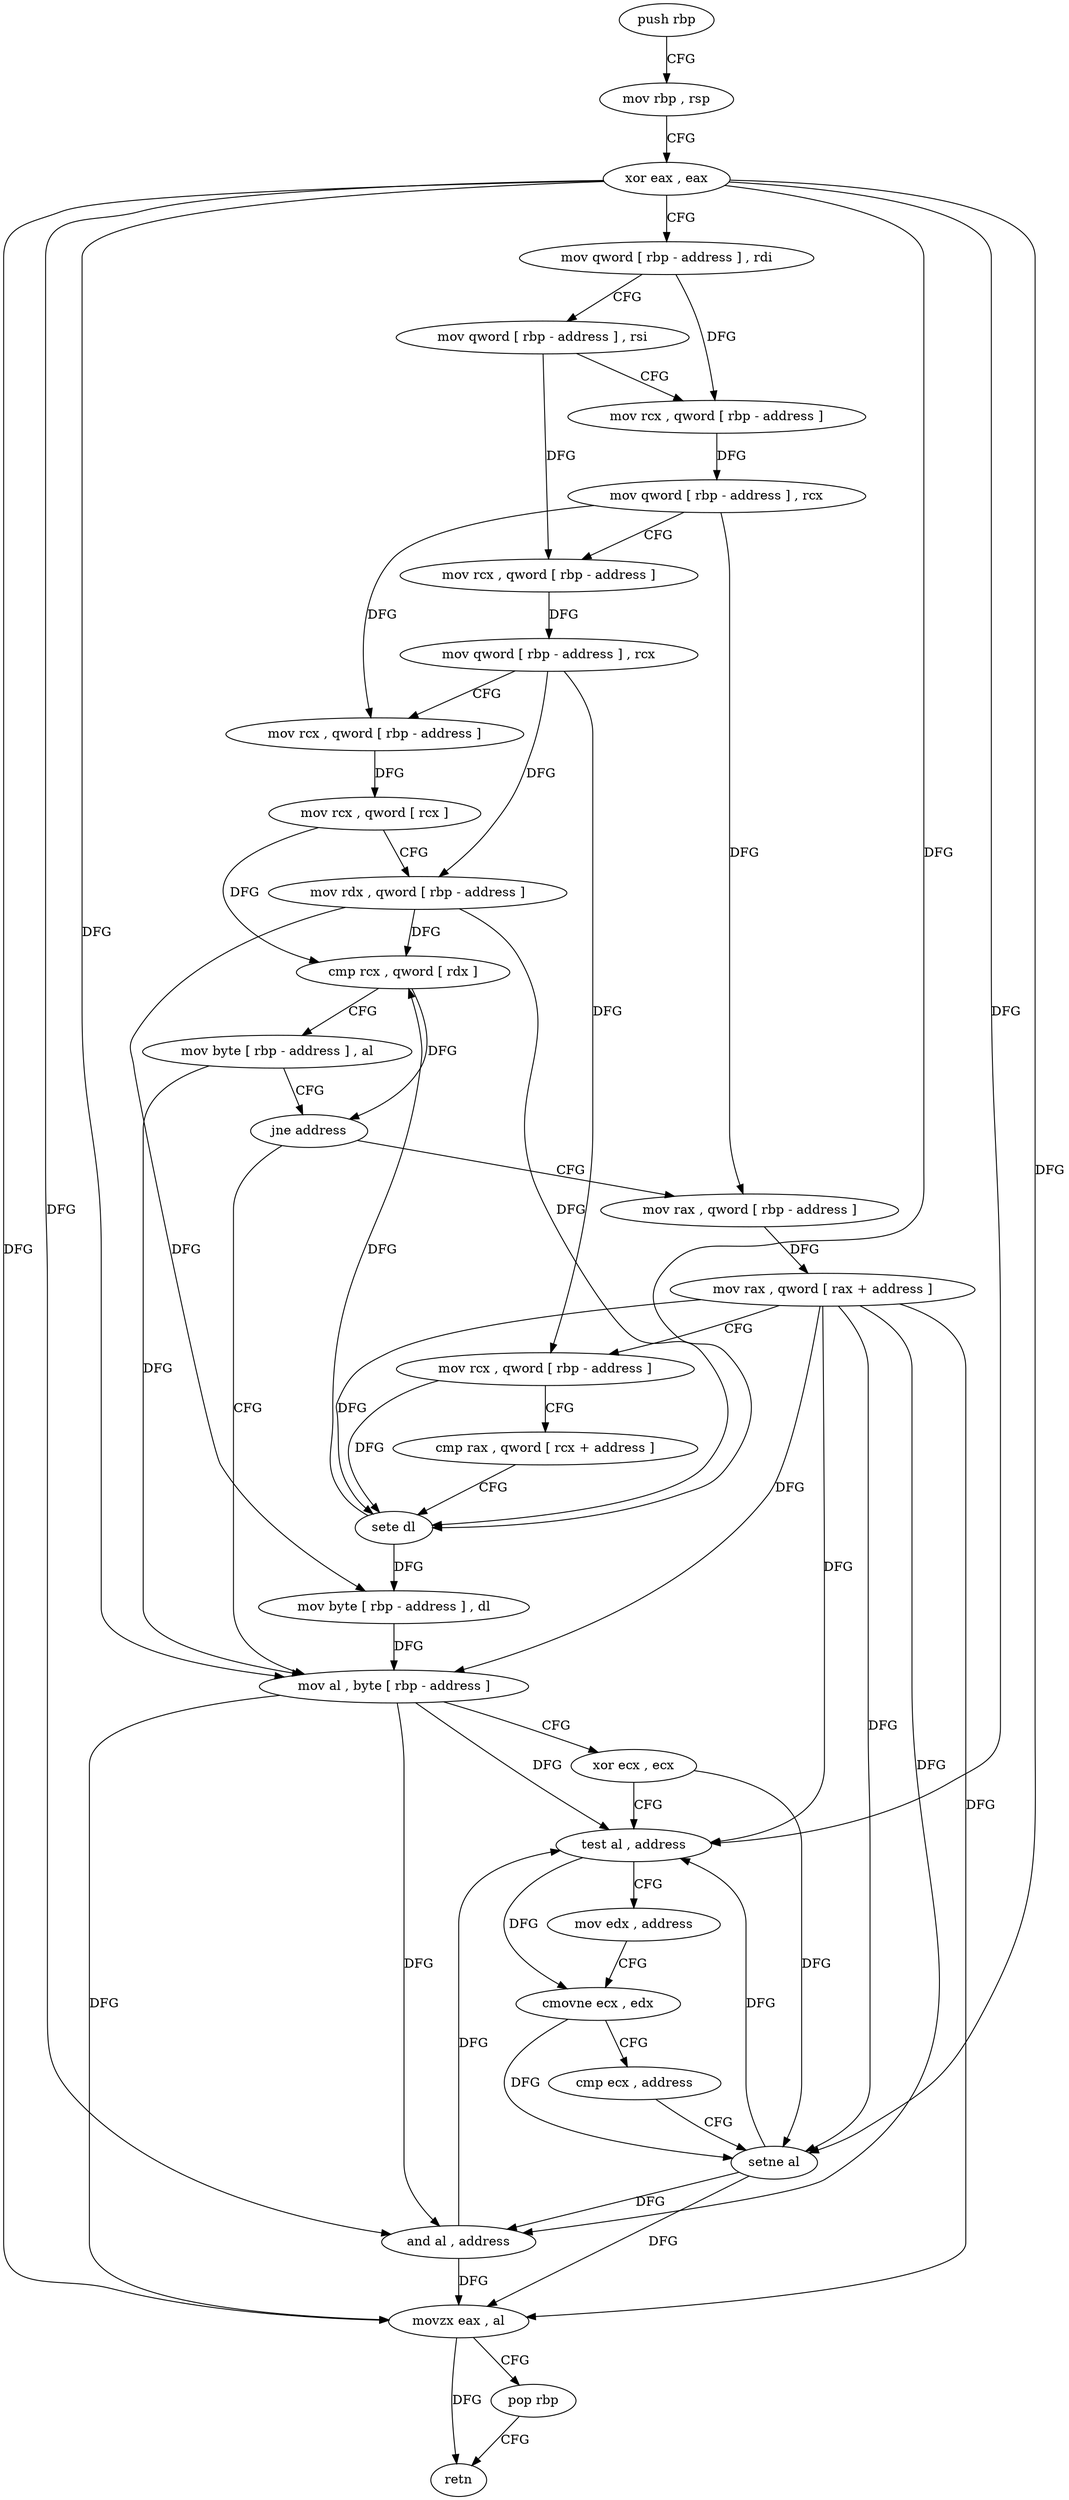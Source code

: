 digraph "func" {
"4244624" [label = "push rbp" ]
"4244625" [label = "mov rbp , rsp" ]
"4244628" [label = "xor eax , eax" ]
"4244630" [label = "mov qword [ rbp - address ] , rdi" ]
"4244634" [label = "mov qword [ rbp - address ] , rsi" ]
"4244638" [label = "mov rcx , qword [ rbp - address ]" ]
"4244642" [label = "mov qword [ rbp - address ] , rcx" ]
"4244646" [label = "mov rcx , qword [ rbp - address ]" ]
"4244650" [label = "mov qword [ rbp - address ] , rcx" ]
"4244654" [label = "mov rcx , qword [ rbp - address ]" ]
"4244658" [label = "mov rcx , qword [ rcx ]" ]
"4244661" [label = "mov rdx , qword [ rbp - address ]" ]
"4244665" [label = "cmp rcx , qword [ rdx ]" ]
"4244668" [label = "mov byte [ rbp - address ] , al" ]
"4244671" [label = "jne address" ]
"4244699" [label = "mov al , byte [ rbp - address ]" ]
"4244677" [label = "mov rax , qword [ rbp - address ]" ]
"4244702" [label = "xor ecx , ecx" ]
"4244704" [label = "test al , address" ]
"4244706" [label = "mov edx , address" ]
"4244711" [label = "cmovne ecx , edx" ]
"4244714" [label = "cmp ecx , address" ]
"4244717" [label = "setne al" ]
"4244720" [label = "and al , address" ]
"4244722" [label = "movzx eax , al" ]
"4244725" [label = "pop rbp" ]
"4244726" [label = "retn" ]
"4244681" [label = "mov rax , qword [ rax + address ]" ]
"4244685" [label = "mov rcx , qword [ rbp - address ]" ]
"4244689" [label = "cmp rax , qword [ rcx + address ]" ]
"4244693" [label = "sete dl" ]
"4244696" [label = "mov byte [ rbp - address ] , dl" ]
"4244624" -> "4244625" [ label = "CFG" ]
"4244625" -> "4244628" [ label = "CFG" ]
"4244628" -> "4244630" [ label = "CFG" ]
"4244628" -> "4244699" [ label = "DFG" ]
"4244628" -> "4244704" [ label = "DFG" ]
"4244628" -> "4244693" [ label = "DFG" ]
"4244628" -> "4244717" [ label = "DFG" ]
"4244628" -> "4244720" [ label = "DFG" ]
"4244628" -> "4244722" [ label = "DFG" ]
"4244630" -> "4244634" [ label = "CFG" ]
"4244630" -> "4244638" [ label = "DFG" ]
"4244634" -> "4244638" [ label = "CFG" ]
"4244634" -> "4244646" [ label = "DFG" ]
"4244638" -> "4244642" [ label = "DFG" ]
"4244642" -> "4244646" [ label = "CFG" ]
"4244642" -> "4244654" [ label = "DFG" ]
"4244642" -> "4244677" [ label = "DFG" ]
"4244646" -> "4244650" [ label = "DFG" ]
"4244650" -> "4244654" [ label = "CFG" ]
"4244650" -> "4244661" [ label = "DFG" ]
"4244650" -> "4244685" [ label = "DFG" ]
"4244654" -> "4244658" [ label = "DFG" ]
"4244658" -> "4244661" [ label = "CFG" ]
"4244658" -> "4244665" [ label = "DFG" ]
"4244661" -> "4244665" [ label = "DFG" ]
"4244661" -> "4244693" [ label = "DFG" ]
"4244661" -> "4244696" [ label = "DFG" ]
"4244665" -> "4244668" [ label = "CFG" ]
"4244665" -> "4244671" [ label = "DFG" ]
"4244668" -> "4244671" [ label = "CFG" ]
"4244668" -> "4244699" [ label = "DFG" ]
"4244671" -> "4244699" [ label = "CFG" ]
"4244671" -> "4244677" [ label = "CFG" ]
"4244699" -> "4244702" [ label = "CFG" ]
"4244699" -> "4244704" [ label = "DFG" ]
"4244699" -> "4244720" [ label = "DFG" ]
"4244699" -> "4244722" [ label = "DFG" ]
"4244677" -> "4244681" [ label = "DFG" ]
"4244702" -> "4244704" [ label = "CFG" ]
"4244702" -> "4244717" [ label = "DFG" ]
"4244704" -> "4244706" [ label = "CFG" ]
"4244704" -> "4244711" [ label = "DFG" ]
"4244706" -> "4244711" [ label = "CFG" ]
"4244711" -> "4244714" [ label = "CFG" ]
"4244711" -> "4244717" [ label = "DFG" ]
"4244714" -> "4244717" [ label = "CFG" ]
"4244717" -> "4244720" [ label = "DFG" ]
"4244717" -> "4244704" [ label = "DFG" ]
"4244717" -> "4244722" [ label = "DFG" ]
"4244720" -> "4244722" [ label = "DFG" ]
"4244720" -> "4244704" [ label = "DFG" ]
"4244722" -> "4244725" [ label = "CFG" ]
"4244722" -> "4244726" [ label = "DFG" ]
"4244725" -> "4244726" [ label = "CFG" ]
"4244681" -> "4244685" [ label = "CFG" ]
"4244681" -> "4244704" [ label = "DFG" ]
"4244681" -> "4244699" [ label = "DFG" ]
"4244681" -> "4244693" [ label = "DFG" ]
"4244681" -> "4244717" [ label = "DFG" ]
"4244681" -> "4244720" [ label = "DFG" ]
"4244681" -> "4244722" [ label = "DFG" ]
"4244685" -> "4244689" [ label = "CFG" ]
"4244685" -> "4244693" [ label = "DFG" ]
"4244689" -> "4244693" [ label = "CFG" ]
"4244693" -> "4244696" [ label = "DFG" ]
"4244693" -> "4244665" [ label = "DFG" ]
"4244696" -> "4244699" [ label = "DFG" ]
}
